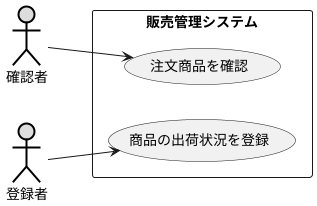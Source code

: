 @startuml 演習2-5
left to right direction
actor 確認者 #DDDDDD;line:black;line.bold;
actor 登録者 #DDDDDD;line:black;line.bold;
rectangle 販売管理システム {
usecase 注文商品を確認
usecase 商品の出荷状況を登録
}
確認者 --> 注文商品を確認
登録者 --> 商品の出荷状況を登録
@enduml